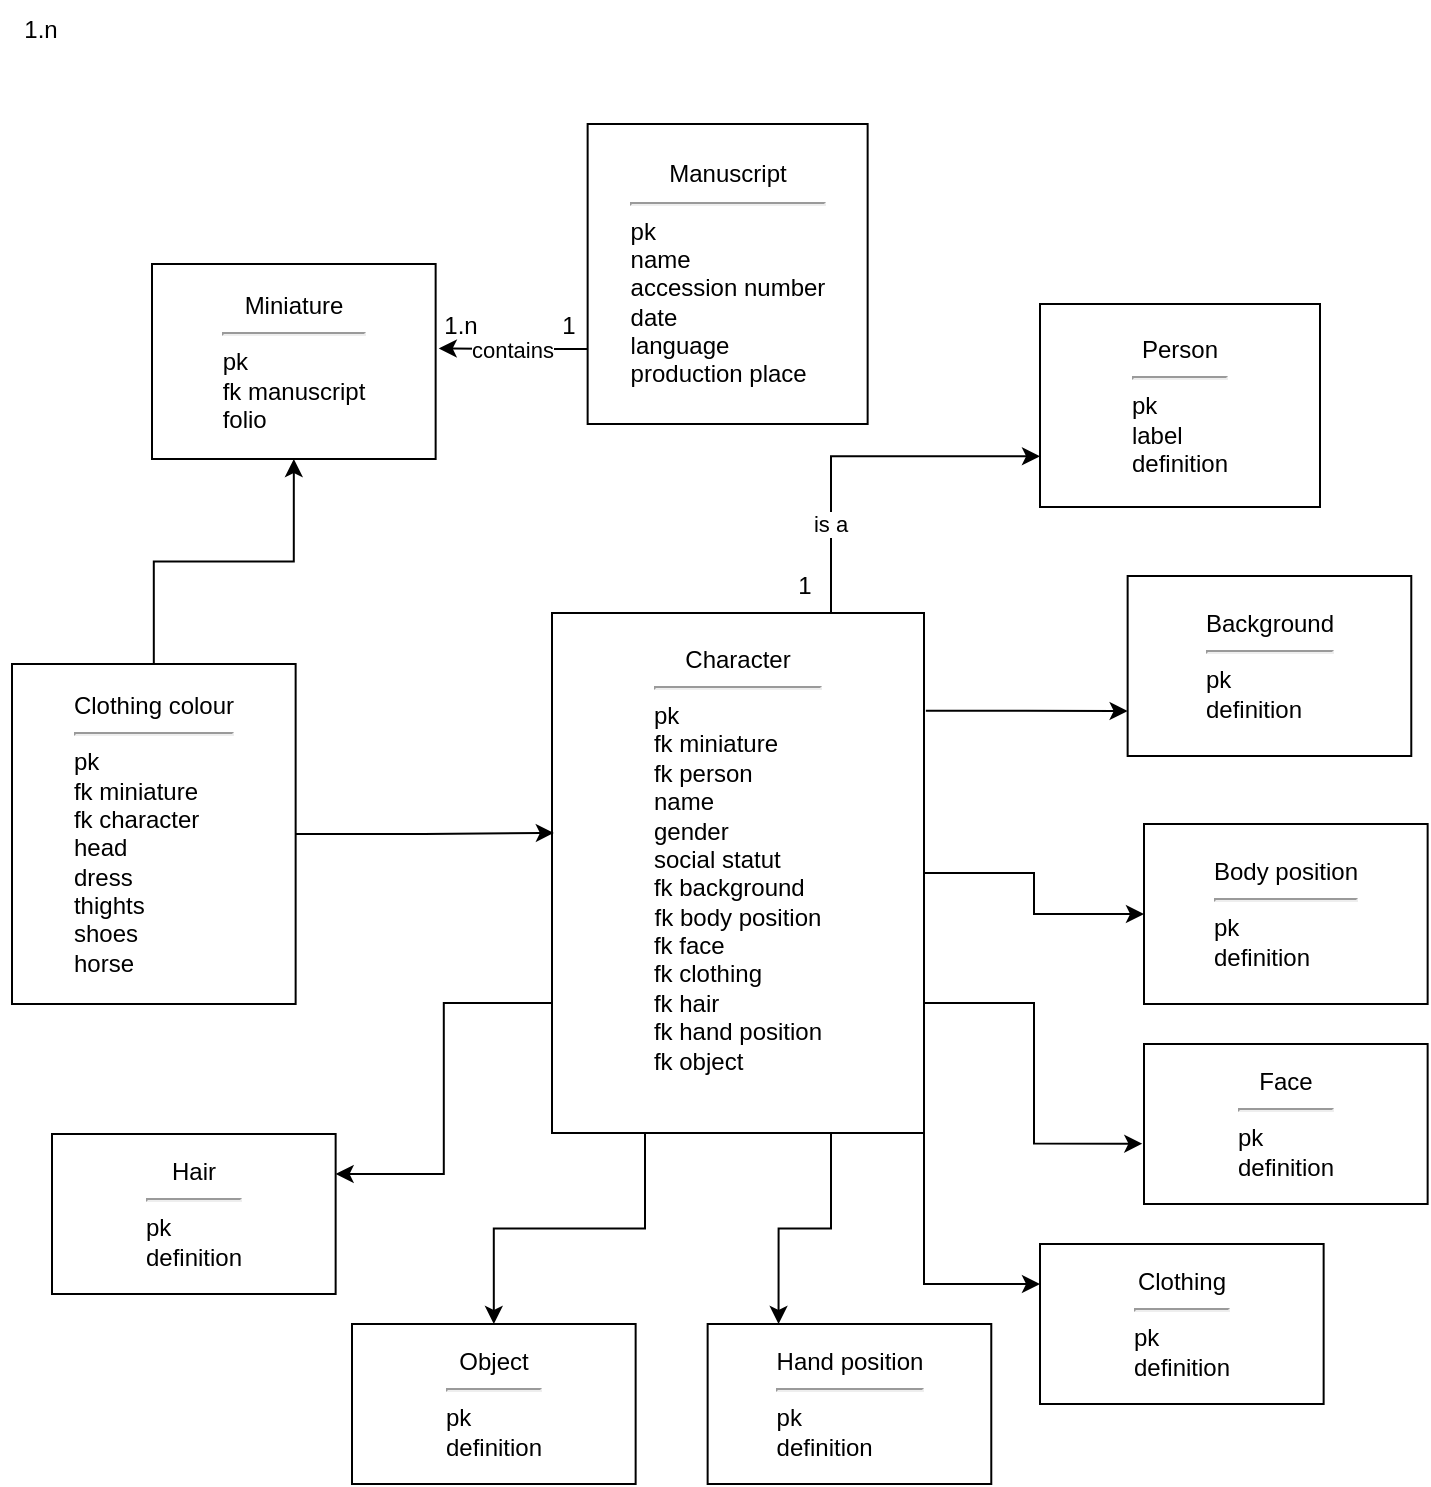 <mxfile version="21.6.8" type="github">
  <diagram name="Page-1" id="ISxgPvERkCNKBEx-Qs9j">
    <mxGraphModel dx="899" dy="509" grid="1" gridSize="10" guides="1" tooltips="1" connect="1" arrows="1" fold="1" page="1" pageScale="1" pageWidth="827" pageHeight="1169" math="0" shadow="0">
      <root>
        <mxCell id="0" />
        <mxCell id="1" parent="0" />
        <mxCell id="5_R8-jG_ZgSdHom1V37W-24" value="contains" style="edgeStyle=orthogonalEdgeStyle;rounded=0;orthogonalLoop=1;jettySize=auto;html=1;exitX=0;exitY=0.75;exitDx=0;exitDy=0;entryX=1.011;entryY=0.433;entryDx=0;entryDy=0;entryPerimeter=0;" edge="1" parent="1" source="0F5d1zWxfYyvfxIagCj2-5" target="0F5d1zWxfYyvfxIagCj2-16">
          <mxGeometry relative="1" as="geometry" />
        </mxCell>
        <mxCell id="0F5d1zWxfYyvfxIagCj2-5" value="&lt;div&gt;Manuscript&lt;/div&gt;&lt;div&gt;&lt;hr&gt;&lt;/div&gt;&lt;div align=&quot;left&quot;&gt;pk&lt;/div&gt;&lt;div align=&quot;left&quot;&gt;name&lt;br&gt;&lt;/div&gt;&lt;div align=&quot;left&quot;&gt;accession number&lt;/div&gt;&lt;div align=&quot;left&quot;&gt;date&lt;/div&gt;&lt;div align=&quot;left&quot;&gt;language&lt;br&gt;&lt;/div&gt;&lt;div align=&quot;left&quot;&gt;production place&lt;br&gt;&lt;/div&gt;" style="rounded=0;whiteSpace=wrap;html=1;" parent="1" vertex="1">
          <mxGeometry x="357.82" y="80" width="140" height="150" as="geometry" />
        </mxCell>
        <mxCell id="0F5d1zWxfYyvfxIagCj2-16" value="&lt;div&gt;Miniature&lt;br&gt;&lt;/div&gt;&lt;div&gt;&lt;hr&gt;&lt;/div&gt;&lt;div align=&quot;left&quot;&gt;pk&lt;/div&gt;&lt;div align=&quot;left&quot;&gt;fk manuscript&lt;/div&gt;&lt;div align=&quot;left&quot;&gt;folio&lt;/div&gt;" style="rounded=0;whiteSpace=wrap;html=1;" parent="1" vertex="1">
          <mxGeometry x="140" y="150" width="141.82" height="97.5" as="geometry" />
        </mxCell>
        <mxCell id="0F5d1zWxfYyvfxIagCj2-30" value="&lt;div align=&quot;center&quot;&gt;Person&lt;br&gt;&lt;/div&gt;&lt;div align=&quot;center&quot;&gt;&lt;hr&gt;&lt;/div&gt;&lt;div align=&quot;left&quot;&gt;pk&lt;/div&gt;&lt;div align=&quot;left&quot;&gt;label&lt;/div&gt;&lt;div align=&quot;left&quot;&gt;definition&lt;br&gt;&lt;/div&gt;" style="rounded=0;whiteSpace=wrap;html=1;align=center;" parent="1" vertex="1">
          <mxGeometry x="584.0" y="170" width="140" height="101.5" as="geometry" />
        </mxCell>
        <mxCell id="0F5d1zWxfYyvfxIagCj2-35" value="1.n" style="text;html=1;align=center;verticalAlign=middle;resizable=0;points=[];autosize=1;strokeColor=none;fillColor=none;" parent="1" vertex="1">
          <mxGeometry x="64" y="18" width="40" height="30" as="geometry" />
        </mxCell>
        <mxCell id="0F5d1zWxfYyvfxIagCj2-37" value="1" style="text;html=1;align=center;verticalAlign=middle;resizable=0;points=[];autosize=1;strokeColor=none;fillColor=none;" parent="1" vertex="1">
          <mxGeometry x="333" y="166" width="30" height="30" as="geometry" />
        </mxCell>
        <mxCell id="5_R8-jG_ZgSdHom1V37W-16" style="edgeStyle=orthogonalEdgeStyle;rounded=0;orthogonalLoop=1;jettySize=auto;html=1;exitX=0.75;exitY=0;exitDx=0;exitDy=0;entryX=0;entryY=0.75;entryDx=0;entryDy=0;" edge="1" parent="1" source="SppowkEQW7QCCt_xI4Ui-3" target="0F5d1zWxfYyvfxIagCj2-30">
          <mxGeometry relative="1" as="geometry" />
        </mxCell>
        <mxCell id="5_R8-jG_ZgSdHom1V37W-29" value="is a " style="edgeLabel;html=1;align=center;verticalAlign=middle;resizable=0;points=[];" vertex="1" connectable="0" parent="5_R8-jG_ZgSdHom1V37W-16">
          <mxGeometry x="-0.518" y="1" relative="1" as="geometry">
            <mxPoint y="-1" as="offset" />
          </mxGeometry>
        </mxCell>
        <mxCell id="5_R8-jG_ZgSdHom1V37W-17" style="edgeStyle=orthogonalEdgeStyle;rounded=0;orthogonalLoop=1;jettySize=auto;html=1;exitX=1.005;exitY=0.188;exitDx=0;exitDy=0;entryX=0;entryY=0.75;entryDx=0;entryDy=0;exitPerimeter=0;" edge="1" parent="1" source="SppowkEQW7QCCt_xI4Ui-3" target="5_R8-jG_ZgSdHom1V37W-2">
          <mxGeometry relative="1" as="geometry" />
        </mxCell>
        <mxCell id="5_R8-jG_ZgSdHom1V37W-18" style="edgeStyle=orthogonalEdgeStyle;rounded=0;orthogonalLoop=1;jettySize=auto;html=1;exitX=1;exitY=0.5;exitDx=0;exitDy=0;entryX=0;entryY=0.5;entryDx=0;entryDy=0;" edge="1" parent="1" source="SppowkEQW7QCCt_xI4Ui-3" target="5_R8-jG_ZgSdHom1V37W-3">
          <mxGeometry relative="1" as="geometry" />
        </mxCell>
        <mxCell id="5_R8-jG_ZgSdHom1V37W-19" style="edgeStyle=orthogonalEdgeStyle;rounded=0;orthogonalLoop=1;jettySize=auto;html=1;exitX=1;exitY=0.75;exitDx=0;exitDy=0;entryX=-0.006;entryY=0.623;entryDx=0;entryDy=0;entryPerimeter=0;" edge="1" parent="1" source="SppowkEQW7QCCt_xI4Ui-3" target="5_R8-jG_ZgSdHom1V37W-6">
          <mxGeometry relative="1" as="geometry" />
        </mxCell>
        <mxCell id="5_R8-jG_ZgSdHom1V37W-20" style="edgeStyle=orthogonalEdgeStyle;rounded=0;orthogonalLoop=1;jettySize=auto;html=1;exitX=1;exitY=1;exitDx=0;exitDy=0;entryX=0;entryY=0.25;entryDx=0;entryDy=0;" edge="1" parent="1" source="SppowkEQW7QCCt_xI4Ui-3" target="5_R8-jG_ZgSdHom1V37W-4">
          <mxGeometry relative="1" as="geometry" />
        </mxCell>
        <mxCell id="5_R8-jG_ZgSdHom1V37W-21" style="edgeStyle=orthogonalEdgeStyle;rounded=0;orthogonalLoop=1;jettySize=auto;html=1;exitX=0.75;exitY=1;exitDx=0;exitDy=0;entryX=0.25;entryY=0;entryDx=0;entryDy=0;" edge="1" parent="1" source="SppowkEQW7QCCt_xI4Ui-3" target="5_R8-jG_ZgSdHom1V37W-8">
          <mxGeometry relative="1" as="geometry" />
        </mxCell>
        <mxCell id="5_R8-jG_ZgSdHom1V37W-22" style="edgeStyle=orthogonalEdgeStyle;rounded=0;orthogonalLoop=1;jettySize=auto;html=1;exitX=0.25;exitY=1;exitDx=0;exitDy=0;entryX=0.5;entryY=0;entryDx=0;entryDy=0;" edge="1" parent="1" source="SppowkEQW7QCCt_xI4Ui-3" target="5_R8-jG_ZgSdHom1V37W-9">
          <mxGeometry relative="1" as="geometry" />
        </mxCell>
        <mxCell id="5_R8-jG_ZgSdHom1V37W-23" style="edgeStyle=orthogonalEdgeStyle;rounded=0;orthogonalLoop=1;jettySize=auto;html=1;exitX=0;exitY=0.75;exitDx=0;exitDy=0;entryX=1;entryY=0.25;entryDx=0;entryDy=0;" edge="1" parent="1" source="SppowkEQW7QCCt_xI4Ui-3" target="5_R8-jG_ZgSdHom1V37W-7">
          <mxGeometry relative="1" as="geometry" />
        </mxCell>
        <mxCell id="SppowkEQW7QCCt_xI4Ui-3" value="&lt;div align=&quot;center&quot;&gt;Character&lt;br&gt;&lt;/div&gt;&lt;div align=&quot;center&quot;&gt;&lt;hr&gt;&lt;/div&gt;&lt;div align=&quot;left&quot;&gt;pk&lt;/div&gt;&lt;div align=&quot;left&quot;&gt;fk miniature&lt;br&gt;&lt;/div&gt;&lt;div align=&quot;left&quot;&gt;fk person&lt;br&gt;&lt;/div&gt;&lt;div align=&quot;left&quot;&gt;name&lt;/div&gt;&lt;div align=&quot;left&quot;&gt;gender&lt;/div&gt;&lt;div align=&quot;left&quot;&gt;social statut&lt;br&gt;&lt;/div&gt;&lt;div align=&quot;left&quot;&gt;fk background&lt;/div&gt;&lt;div&gt;fk body position&lt;/div&gt;&lt;div align=&quot;left&quot;&gt;fk face&lt;/div&gt;&lt;div align=&quot;left&quot;&gt;fk clothing&lt;/div&gt;&lt;div align=&quot;left&quot;&gt;fk hair&lt;/div&gt;&lt;div align=&quot;left&quot;&gt;fk hand position&lt;/div&gt;&lt;div align=&quot;left&quot;&gt;fk object&lt;br&gt;&lt;/div&gt;&lt;div&gt;&lt;br&gt;&lt;/div&gt;" style="rounded=0;whiteSpace=wrap;html=1;align=center;" parent="1" vertex="1">
          <mxGeometry x="340" y="324.5" width="186" height="260" as="geometry" />
        </mxCell>
        <mxCell id="5_R8-jG_ZgSdHom1V37W-2" value="&lt;div&gt;Background&lt;br&gt;&lt;/div&gt;&lt;div&gt;&lt;hr&gt;&lt;/div&gt;&lt;div align=&quot;left&quot;&gt;pk&lt;/div&gt;&lt;div align=&quot;left&quot;&gt;definition&lt;/div&gt;" style="rounded=0;whiteSpace=wrap;html=1;" vertex="1" parent="1">
          <mxGeometry x="627.82" y="306" width="141.82" height="90" as="geometry" />
        </mxCell>
        <mxCell id="5_R8-jG_ZgSdHom1V37W-3" value="&lt;div&gt;Body position&lt;br&gt;&lt;/div&gt;&lt;div&gt;&lt;hr&gt;&lt;/div&gt;&lt;div align=&quot;left&quot;&gt;pk&lt;/div&gt;&lt;div align=&quot;left&quot;&gt;definition&lt;/div&gt;" style="rounded=0;whiteSpace=wrap;html=1;" vertex="1" parent="1">
          <mxGeometry x="636" y="430" width="141.82" height="90" as="geometry" />
        </mxCell>
        <mxCell id="5_R8-jG_ZgSdHom1V37W-4" value="&lt;div&gt;Clothing&lt;br&gt;&lt;/div&gt;&lt;div&gt;&lt;hr&gt;&lt;/div&gt;&lt;div align=&quot;left&quot;&gt;pk&lt;/div&gt;&lt;div align=&quot;left&quot;&gt;definition&lt;/div&gt;" style="rounded=0;whiteSpace=wrap;html=1;" vertex="1" parent="1">
          <mxGeometry x="584" y="640" width="141.82" height="80" as="geometry" />
        </mxCell>
        <mxCell id="5_R8-jG_ZgSdHom1V37W-25" style="edgeStyle=orthogonalEdgeStyle;rounded=0;orthogonalLoop=1;jettySize=auto;html=1;exitX=1;exitY=0.5;exitDx=0;exitDy=0;entryX=0.005;entryY=0.423;entryDx=0;entryDy=0;entryPerimeter=0;" edge="1" parent="1" source="5_R8-jG_ZgSdHom1V37W-5" target="SppowkEQW7QCCt_xI4Ui-3">
          <mxGeometry relative="1" as="geometry" />
        </mxCell>
        <mxCell id="5_R8-jG_ZgSdHom1V37W-26" style="edgeStyle=orthogonalEdgeStyle;rounded=0;orthogonalLoop=1;jettySize=auto;html=1;exitX=0.5;exitY=0;exitDx=0;exitDy=0;entryX=0.5;entryY=1;entryDx=0;entryDy=0;" edge="1" parent="1" source="5_R8-jG_ZgSdHom1V37W-5" target="0F5d1zWxfYyvfxIagCj2-16">
          <mxGeometry relative="1" as="geometry" />
        </mxCell>
        <mxCell id="5_R8-jG_ZgSdHom1V37W-5" value="&lt;div&gt;Clothing colour&lt;br&gt;&lt;/div&gt;&lt;div&gt;&lt;hr&gt;&lt;/div&gt;&lt;div align=&quot;left&quot;&gt;pk&lt;/div&gt;&lt;div align=&quot;left&quot;&gt;fk miniature&lt;br&gt;&lt;/div&gt;&lt;div align=&quot;left&quot;&gt;fk character&lt;/div&gt;&lt;div align=&quot;left&quot;&gt;head&lt;/div&gt;&lt;div align=&quot;left&quot;&gt;dress&lt;/div&gt;&lt;div align=&quot;left&quot;&gt;thights&lt;/div&gt;&lt;div align=&quot;left&quot;&gt;shoes&lt;/div&gt;&lt;div align=&quot;left&quot;&gt;horse&lt;br&gt;&lt;/div&gt;" style="rounded=0;whiteSpace=wrap;html=1;" vertex="1" parent="1">
          <mxGeometry x="70.0" y="350" width="141.82" height="170" as="geometry" />
        </mxCell>
        <mxCell id="5_R8-jG_ZgSdHom1V37W-6" value="&lt;div&gt;Face&lt;br&gt;&lt;/div&gt;&lt;div&gt;&lt;hr&gt;&lt;/div&gt;&lt;div align=&quot;left&quot;&gt;pk&lt;/div&gt;&lt;div align=&quot;left&quot;&gt;definition&lt;/div&gt;" style="rounded=0;whiteSpace=wrap;html=1;" vertex="1" parent="1">
          <mxGeometry x="636" y="540" width="141.82" height="80" as="geometry" />
        </mxCell>
        <mxCell id="5_R8-jG_ZgSdHom1V37W-7" value="&lt;div&gt;Hair&lt;br&gt;&lt;/div&gt;&lt;div&gt;&lt;hr&gt;&lt;/div&gt;&lt;div align=&quot;left&quot;&gt;pk&lt;/div&gt;&lt;div align=&quot;left&quot;&gt;definition&lt;/div&gt;" style="rounded=0;whiteSpace=wrap;html=1;" vertex="1" parent="1">
          <mxGeometry x="90.0" y="585" width="141.82" height="80" as="geometry" />
        </mxCell>
        <mxCell id="5_R8-jG_ZgSdHom1V37W-8" value="&lt;div&gt;Hand position&lt;br&gt;&lt;/div&gt;&lt;div&gt;&lt;hr&gt;&lt;/div&gt;&lt;div align=&quot;left&quot;&gt;pk&lt;/div&gt;&lt;div align=&quot;left&quot;&gt;definition&lt;/div&gt;" style="rounded=0;whiteSpace=wrap;html=1;" vertex="1" parent="1">
          <mxGeometry x="417.82" y="680" width="141.82" height="80" as="geometry" />
        </mxCell>
        <mxCell id="5_R8-jG_ZgSdHom1V37W-9" value="&lt;div&gt;Object&lt;br&gt;&lt;/div&gt;&lt;div&gt;&lt;hr&gt;&lt;/div&gt;&lt;div align=&quot;left&quot;&gt;pk&lt;/div&gt;&lt;div align=&quot;left&quot;&gt;definition&lt;/div&gt;" style="rounded=0;whiteSpace=wrap;html=1;" vertex="1" parent="1">
          <mxGeometry x="240" y="680" width="141.82" height="80" as="geometry" />
        </mxCell>
        <mxCell id="5_R8-jG_ZgSdHom1V37W-28" value="1.n" style="text;html=1;align=center;verticalAlign=middle;resizable=0;points=[];autosize=1;strokeColor=none;fillColor=none;" vertex="1" parent="1">
          <mxGeometry x="274" y="166" width="40" height="30" as="geometry" />
        </mxCell>
        <mxCell id="5_R8-jG_ZgSdHom1V37W-30" value="1" style="text;html=1;align=center;verticalAlign=middle;resizable=0;points=[];autosize=1;strokeColor=none;fillColor=none;" vertex="1" parent="1">
          <mxGeometry x="451" y="295.5" width="30" height="30" as="geometry" />
        </mxCell>
      </root>
    </mxGraphModel>
  </diagram>
</mxfile>
